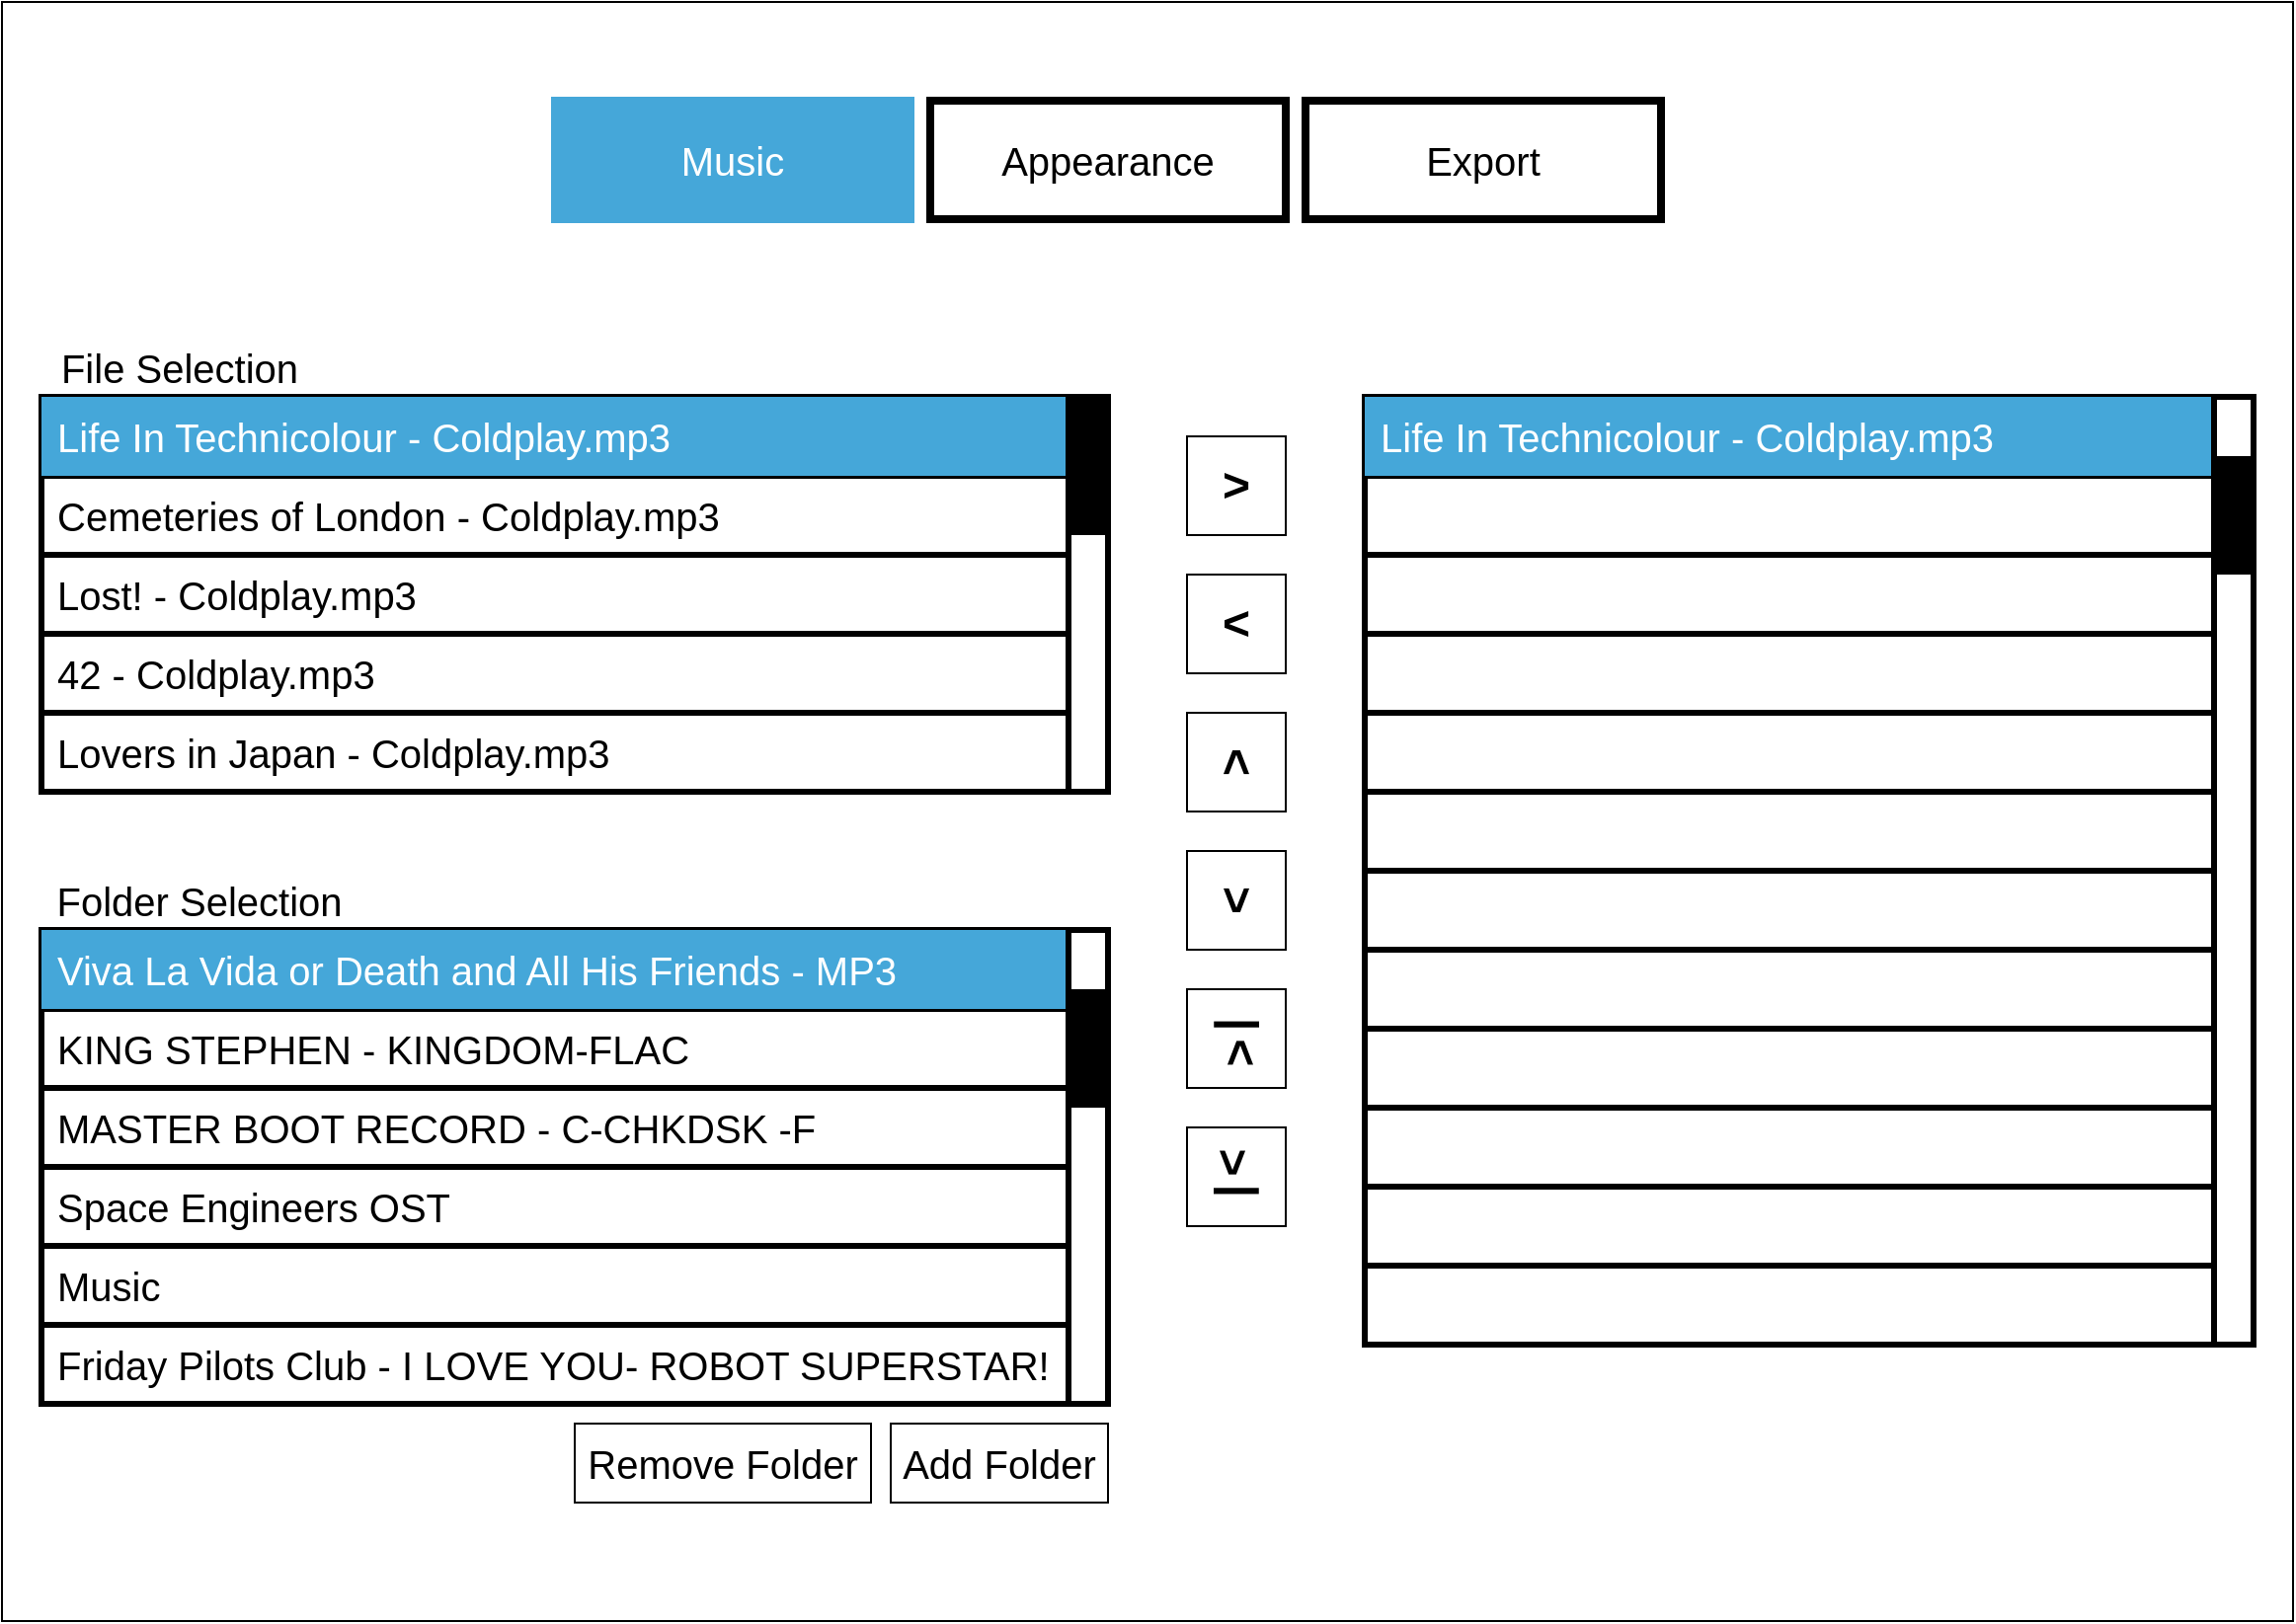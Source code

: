 ﻿<mxfile version="22.1.22" type="embed">
  <diagram id="23iRSUPoRavnBvh4doch" name="Page-1">
    <mxGraphModel dx="1674" dy="1126" grid="1" gridSize="10" guides="1" tooltips="1" connect="1" arrows="1" fold="1" page="1" pageScale="1" pageWidth="1169" pageHeight="827" math="0" shadow="0">
      <root>
        <mxCell id="0" />
        <mxCell id="1" parent="0" />
        <mxCell id="3" value="" style="rounded=0;whiteSpace=wrap;html=1;" vertex="1" parent="1">
          <mxGeometry width="1160" height="820" as="geometry" />
        </mxCell>
        <mxCell id="48" value="" style="shape=table;startSize=0;container=1;collapsible=0;childLayout=tableLayout;rounded=0;align=center;verticalAlign=middle;fontFamily=Helvetica;fontSize=20;fontColor=default;fillColor=none;gradientColor=none;html=1;strokeWidth=3;" vertex="1" parent="1">
          <mxGeometry x="690" y="200" width="450" height="480" as="geometry" />
        </mxCell>
        <mxCell id="49" value="" style="shape=tableRow;horizontal=0;startSize=0;swimlaneHead=0;swimlaneBody=0;strokeColor=inherit;top=0;left=0;bottom=0;right=0;collapsible=0;dropTarget=0;fillColor=none;points=[[0,0.5],[1,0.5]];portConstraint=eastwest;rounded=0;align=center;verticalAlign=middle;fontFamily=Helvetica;fontSize=20;fontColor=default;html=1;" vertex="1" parent="48">
          <mxGeometry width="450" height="40" as="geometry" />
        </mxCell>
        <mxCell id="50" value="Life In Technicolour - Coldplay.mp3" style="shape=partialRectangle;html=1;whiteSpace=wrap;connectable=0;strokeColor=inherit;overflow=hidden;fillColor=#45A7D9;top=0;left=0;bottom=0;right=0;pointerEvents=1;rounded=0;align=left;verticalAlign=middle;fontFamily=Helvetica;fontSize=20;fontColor=#FFFFFF;spacingLeft=6;" vertex="1" parent="49">
          <mxGeometry width="450" height="40" as="geometry">
            <mxRectangle width="450" height="40" as="alternateBounds" />
          </mxGeometry>
        </mxCell>
        <mxCell id="51" value="" style="shape=tableRow;horizontal=0;startSize=0;swimlaneHead=0;swimlaneBody=0;strokeColor=inherit;top=0;left=0;bottom=0;right=0;collapsible=0;dropTarget=0;fillColor=none;points=[[0,0.5],[1,0.5]];portConstraint=eastwest;rounded=0;align=center;verticalAlign=middle;fontFamily=Helvetica;fontSize=20;fontColor=default;html=1;" vertex="1" parent="48">
          <mxGeometry y="40" width="450" height="40" as="geometry" />
        </mxCell>
        <mxCell id="52" value="" style="shape=partialRectangle;html=1;whiteSpace=wrap;connectable=0;strokeColor=inherit;overflow=hidden;fillColor=none;top=0;left=0;bottom=0;right=0;pointerEvents=1;rounded=0;align=center;verticalAlign=middle;fontFamily=Helvetica;fontSize=20;fontColor=default;" vertex="1" parent="51">
          <mxGeometry width="450" height="40" as="geometry">
            <mxRectangle width="450" height="40" as="alternateBounds" />
          </mxGeometry>
        </mxCell>
        <mxCell id="53" value="" style="shape=tableRow;horizontal=0;startSize=0;swimlaneHead=0;swimlaneBody=0;strokeColor=inherit;top=0;left=0;bottom=0;right=0;collapsible=0;dropTarget=0;fillColor=none;points=[[0,0.5],[1,0.5]];portConstraint=eastwest;rounded=0;align=center;verticalAlign=middle;fontFamily=Helvetica;fontSize=20;fontColor=default;html=1;" vertex="1" parent="48">
          <mxGeometry y="80" width="450" height="40" as="geometry" />
        </mxCell>
        <mxCell id="54" value="" style="shape=partialRectangle;html=1;whiteSpace=wrap;connectable=0;strokeColor=inherit;overflow=hidden;fillColor=none;top=0;left=0;bottom=0;right=0;pointerEvents=1;rounded=0;align=center;verticalAlign=middle;fontFamily=Helvetica;fontSize=20;fontColor=default;" vertex="1" parent="53">
          <mxGeometry width="450" height="40" as="geometry">
            <mxRectangle width="450" height="40" as="alternateBounds" />
          </mxGeometry>
        </mxCell>
        <mxCell id="55" value="" style="shape=tableRow;horizontal=0;startSize=0;swimlaneHead=0;swimlaneBody=0;strokeColor=inherit;top=0;left=0;bottom=0;right=0;collapsible=0;dropTarget=0;fillColor=none;points=[[0,0.5],[1,0.5]];portConstraint=eastwest;rounded=0;align=center;verticalAlign=middle;fontFamily=Helvetica;fontSize=20;fontColor=default;html=1;" vertex="1" parent="48">
          <mxGeometry y="120" width="450" height="40" as="geometry" />
        </mxCell>
        <mxCell id="56" value="" style="shape=partialRectangle;html=1;whiteSpace=wrap;connectable=0;strokeColor=inherit;overflow=hidden;fillColor=none;top=0;left=0;bottom=0;right=0;pointerEvents=1;rounded=0;align=center;verticalAlign=middle;fontFamily=Helvetica;fontSize=20;fontColor=default;" vertex="1" parent="55">
          <mxGeometry width="450" height="40" as="geometry">
            <mxRectangle width="450" height="40" as="alternateBounds" />
          </mxGeometry>
        </mxCell>
        <mxCell id="57" value="" style="shape=tableRow;horizontal=0;startSize=0;swimlaneHead=0;swimlaneBody=0;strokeColor=inherit;top=0;left=0;bottom=0;right=0;collapsible=0;dropTarget=0;fillColor=none;points=[[0,0.5],[1,0.5]];portConstraint=eastwest;rounded=0;align=center;verticalAlign=middle;fontFamily=Helvetica;fontSize=20;fontColor=default;html=1;" vertex="1" parent="48">
          <mxGeometry y="160" width="450" height="40" as="geometry" />
        </mxCell>
        <mxCell id="58" value="" style="shape=partialRectangle;html=1;whiteSpace=wrap;connectable=0;strokeColor=inherit;overflow=hidden;fillColor=none;top=0;left=0;bottom=0;right=0;pointerEvents=1;rounded=0;align=center;verticalAlign=middle;fontFamily=Helvetica;fontSize=20;fontColor=default;" vertex="1" parent="57">
          <mxGeometry width="450" height="40" as="geometry">
            <mxRectangle width="450" height="40" as="alternateBounds" />
          </mxGeometry>
        </mxCell>
        <mxCell id="59" value="" style="shape=tableRow;horizontal=0;startSize=0;swimlaneHead=0;swimlaneBody=0;strokeColor=inherit;top=0;left=0;bottom=0;right=0;collapsible=0;dropTarget=0;fillColor=none;points=[[0,0.5],[1,0.5]];portConstraint=eastwest;rounded=0;align=center;verticalAlign=middle;fontFamily=Helvetica;fontSize=20;fontColor=default;html=1;" vertex="1" parent="48">
          <mxGeometry y="200" width="450" height="40" as="geometry" />
        </mxCell>
        <mxCell id="60" value="" style="shape=partialRectangle;html=1;whiteSpace=wrap;connectable=0;strokeColor=inherit;overflow=hidden;fillColor=none;top=0;left=0;bottom=0;right=0;pointerEvents=1;rounded=0;align=center;verticalAlign=middle;fontFamily=Helvetica;fontSize=20;fontColor=default;" vertex="1" parent="59">
          <mxGeometry width="450" height="40" as="geometry">
            <mxRectangle width="450" height="40" as="alternateBounds" />
          </mxGeometry>
        </mxCell>
        <mxCell id="61" value="" style="shape=tableRow;horizontal=0;startSize=0;swimlaneHead=0;swimlaneBody=0;strokeColor=inherit;top=0;left=0;bottom=0;right=0;collapsible=0;dropTarget=0;fillColor=none;points=[[0,0.5],[1,0.5]];portConstraint=eastwest;rounded=0;align=center;verticalAlign=middle;fontFamily=Helvetica;fontSize=20;fontColor=default;html=1;" vertex="1" parent="48">
          <mxGeometry y="240" width="450" height="40" as="geometry" />
        </mxCell>
        <mxCell id="62" value="" style="shape=partialRectangle;html=1;whiteSpace=wrap;connectable=0;strokeColor=inherit;overflow=hidden;fillColor=none;top=0;left=0;bottom=0;right=0;pointerEvents=1;rounded=0;align=center;verticalAlign=middle;fontFamily=Helvetica;fontSize=20;fontColor=default;" vertex="1" parent="61">
          <mxGeometry width="450" height="40" as="geometry">
            <mxRectangle width="450" height="40" as="alternateBounds" />
          </mxGeometry>
        </mxCell>
        <mxCell id="63" value="" style="shape=tableRow;horizontal=0;startSize=0;swimlaneHead=0;swimlaneBody=0;strokeColor=inherit;top=0;left=0;bottom=0;right=0;collapsible=0;dropTarget=0;fillColor=none;points=[[0,0.5],[1,0.5]];portConstraint=eastwest;rounded=0;align=center;verticalAlign=middle;fontFamily=Helvetica;fontSize=20;fontColor=default;html=1;" vertex="1" parent="48">
          <mxGeometry y="280" width="450" height="40" as="geometry" />
        </mxCell>
        <mxCell id="64" value="" style="shape=partialRectangle;html=1;whiteSpace=wrap;connectable=0;strokeColor=inherit;overflow=hidden;fillColor=none;top=0;left=0;bottom=0;right=0;pointerEvents=1;rounded=0;align=center;verticalAlign=middle;fontFamily=Helvetica;fontSize=20;fontColor=default;" vertex="1" parent="63">
          <mxGeometry width="450" height="40" as="geometry">
            <mxRectangle width="450" height="40" as="alternateBounds" />
          </mxGeometry>
        </mxCell>
        <mxCell id="65" value="" style="shape=tableRow;horizontal=0;startSize=0;swimlaneHead=0;swimlaneBody=0;strokeColor=inherit;top=0;left=0;bottom=0;right=0;collapsible=0;dropTarget=0;fillColor=none;points=[[0,0.5],[1,0.5]];portConstraint=eastwest;rounded=0;align=center;verticalAlign=middle;fontFamily=Helvetica;fontSize=20;fontColor=default;html=1;" vertex="1" parent="48">
          <mxGeometry y="320" width="450" height="40" as="geometry" />
        </mxCell>
        <mxCell id="66" value="" style="shape=partialRectangle;html=1;whiteSpace=wrap;connectable=0;strokeColor=inherit;overflow=hidden;fillColor=none;top=0;left=0;bottom=0;right=0;pointerEvents=1;rounded=0;align=center;verticalAlign=middle;fontFamily=Helvetica;fontSize=20;fontColor=default;" vertex="1" parent="65">
          <mxGeometry width="450" height="40" as="geometry">
            <mxRectangle width="450" height="40" as="alternateBounds" />
          </mxGeometry>
        </mxCell>
        <mxCell id="71" style="shape=tableRow;horizontal=0;startSize=0;swimlaneHead=0;swimlaneBody=0;strokeColor=inherit;top=0;left=0;bottom=0;right=0;collapsible=0;dropTarget=0;fillColor=none;points=[[0,0.5],[1,0.5]];portConstraint=eastwest;rounded=0;align=center;verticalAlign=middle;fontFamily=Helvetica;fontSize=20;fontColor=default;html=1;" vertex="1" parent="48">
          <mxGeometry y="360" width="450" height="40" as="geometry" />
        </mxCell>
        <mxCell id="72" style="shape=partialRectangle;html=1;whiteSpace=wrap;connectable=0;strokeColor=inherit;overflow=hidden;fillColor=none;top=0;left=0;bottom=0;right=0;pointerEvents=1;rounded=0;align=center;verticalAlign=middle;fontFamily=Helvetica;fontSize=20;fontColor=default;" vertex="1" parent="71">
          <mxGeometry width="450" height="40" as="geometry">
            <mxRectangle width="450" height="40" as="alternateBounds" />
          </mxGeometry>
        </mxCell>
        <mxCell id="69" style="shape=tableRow;horizontal=0;startSize=0;swimlaneHead=0;swimlaneBody=0;strokeColor=inherit;top=0;left=0;bottom=0;right=0;collapsible=0;dropTarget=0;fillColor=none;points=[[0,0.5],[1,0.5]];portConstraint=eastwest;rounded=0;align=center;verticalAlign=middle;fontFamily=Helvetica;fontSize=20;fontColor=default;html=1;" vertex="1" parent="48">
          <mxGeometry y="400" width="450" height="40" as="geometry" />
        </mxCell>
        <mxCell id="70" style="shape=partialRectangle;html=1;whiteSpace=wrap;connectable=0;strokeColor=inherit;overflow=hidden;fillColor=none;top=0;left=0;bottom=0;right=0;pointerEvents=1;rounded=0;align=center;verticalAlign=middle;fontFamily=Helvetica;fontSize=20;fontColor=default;" vertex="1" parent="69">
          <mxGeometry width="450" height="40" as="geometry">
            <mxRectangle width="450" height="40" as="alternateBounds" />
          </mxGeometry>
        </mxCell>
        <mxCell id="67" style="shape=tableRow;horizontal=0;startSize=0;swimlaneHead=0;swimlaneBody=0;strokeColor=inherit;top=0;left=0;bottom=0;right=0;collapsible=0;dropTarget=0;fillColor=none;points=[[0,0.5],[1,0.5]];portConstraint=eastwest;rounded=0;align=center;verticalAlign=middle;fontFamily=Helvetica;fontSize=20;fontColor=default;html=1;" vertex="1" parent="48">
          <mxGeometry y="440" width="450" height="40" as="geometry" />
        </mxCell>
        <mxCell id="68" style="shape=partialRectangle;html=1;whiteSpace=wrap;connectable=0;strokeColor=inherit;overflow=hidden;fillColor=none;top=0;left=0;bottom=0;right=0;pointerEvents=1;rounded=0;align=center;verticalAlign=middle;fontFamily=Helvetica;fontSize=20;fontColor=default;" vertex="1" parent="67">
          <mxGeometry width="450" height="40" as="geometry">
            <mxRectangle width="450" height="40" as="alternateBounds" />
          </mxGeometry>
        </mxCell>
        <mxCell id="33" value="" style="shape=table;startSize=0;container=1;collapsible=0;childLayout=tableLayout;rounded=0;align=left;verticalAlign=middle;fontFamily=Helvetica;fontSize=20;fontColor=default;fillColor=none;gradientColor=none;html=1;spacingLeft=0;strokeWidth=3;" vertex="1" parent="1">
          <mxGeometry x="20" y="470" width="540" height="240" as="geometry" />
        </mxCell>
        <mxCell id="34" value="" style="shape=tableRow;horizontal=0;startSize=0;swimlaneHead=0;swimlaneBody=0;strokeColor=inherit;top=0;left=0;bottom=0;right=0;collapsible=0;dropTarget=0;fillColor=none;points=[[0,0.5],[1,0.5]];portConstraint=eastwest;rounded=0;align=center;verticalAlign=middle;fontFamily=Helvetica;fontSize=20;fontColor=default;html=1;" vertex="1" parent="33">
          <mxGeometry width="540" height="40" as="geometry" />
        </mxCell>
        <mxCell id="35" value="Viva La Vida or Death and All His Friends - MP3" style="shape=partialRectangle;html=1;whiteSpace=wrap;connectable=0;strokeColor=inherit;overflow=hidden;fillColor=#45A7D9;top=0;left=0;bottom=0;right=0;pointerEvents=1;rounded=0;align=left;verticalAlign=middle;fontFamily=Helvetica;fontSize=20;fontColor=#FFFFFF;labelBorderColor=none;labelBackgroundColor=none;strokeWidth=7;spacingLeft=6;" vertex="1" parent="34">
          <mxGeometry width="540" height="40" as="geometry">
            <mxRectangle width="540" height="40" as="alternateBounds" />
          </mxGeometry>
        </mxCell>
        <mxCell id="36" value="" style="shape=tableRow;horizontal=0;startSize=0;swimlaneHead=0;swimlaneBody=0;strokeColor=inherit;top=0;left=0;bottom=0;right=0;collapsible=0;dropTarget=0;fillColor=none;points=[[0,0.5],[1,0.5]];portConstraint=eastwest;rounded=0;align=center;verticalAlign=middle;fontFamily=Helvetica;fontSize=20;fontColor=default;html=1;" vertex="1" parent="33">
          <mxGeometry y="40" width="540" height="40" as="geometry" />
        </mxCell>
        <mxCell id="37" value="KING STEPHEN - KINGDOM-FLAC" style="shape=partialRectangle;html=1;whiteSpace=wrap;connectable=0;strokeColor=inherit;overflow=hidden;fillColor=none;top=0;left=0;bottom=0;right=0;pointerEvents=1;rounded=0;align=left;verticalAlign=middle;fontFamily=Helvetica;fontSize=20;fontColor=default;spacingLeft=6;" vertex="1" parent="36">
          <mxGeometry width="540" height="40" as="geometry">
            <mxRectangle width="540" height="40" as="alternateBounds" />
          </mxGeometry>
        </mxCell>
        <mxCell id="38" value="" style="shape=tableRow;horizontal=0;startSize=0;swimlaneHead=0;swimlaneBody=0;strokeColor=inherit;top=0;left=0;bottom=0;right=0;collapsible=0;dropTarget=0;fillColor=none;points=[[0,0.5],[1,0.5]];portConstraint=eastwest;rounded=0;align=center;verticalAlign=middle;fontFamily=Helvetica;fontSize=20;fontColor=default;html=1;" vertex="1" parent="33">
          <mxGeometry y="80" width="540" height="40" as="geometry" />
        </mxCell>
        <mxCell id="39" value="MASTER BOOT RECORD - C-CHKDSK -F" style="shape=partialRectangle;html=1;whiteSpace=wrap;connectable=0;strokeColor=inherit;overflow=hidden;fillColor=none;top=0;left=0;bottom=0;right=0;pointerEvents=1;rounded=0;align=left;verticalAlign=middle;fontFamily=Helvetica;fontSize=20;fontColor=default;spacingLeft=6;" vertex="1" parent="38">
          <mxGeometry width="540" height="40" as="geometry">
            <mxRectangle width="540" height="40" as="alternateBounds" />
          </mxGeometry>
        </mxCell>
        <mxCell id="40" value="" style="shape=tableRow;horizontal=0;startSize=0;swimlaneHead=0;swimlaneBody=0;strokeColor=inherit;top=0;left=0;bottom=0;right=0;collapsible=0;dropTarget=0;fillColor=none;points=[[0,0.5],[1,0.5]];portConstraint=eastwest;rounded=0;align=center;verticalAlign=middle;fontFamily=Helvetica;fontSize=20;fontColor=default;html=1;" vertex="1" parent="33">
          <mxGeometry y="120" width="540" height="40" as="geometry" />
        </mxCell>
        <mxCell id="41" value="Space Engineers OST" style="shape=partialRectangle;html=1;whiteSpace=wrap;connectable=0;strokeColor=inherit;overflow=hidden;fillColor=none;top=0;left=0;bottom=0;right=0;pointerEvents=1;rounded=0;align=left;verticalAlign=middle;fontFamily=Helvetica;fontSize=20;fontColor=default;spacingLeft=6;" vertex="1" parent="40">
          <mxGeometry width="540" height="40" as="geometry">
            <mxRectangle width="540" height="40" as="alternateBounds" />
          </mxGeometry>
        </mxCell>
        <mxCell id="42" value="" style="shape=tableRow;horizontal=0;startSize=0;swimlaneHead=0;swimlaneBody=0;strokeColor=inherit;top=0;left=0;bottom=0;right=0;collapsible=0;dropTarget=0;fillColor=none;points=[[0,0.5],[1,0.5]];portConstraint=eastwest;rounded=0;align=center;verticalAlign=middle;fontFamily=Helvetica;fontSize=20;fontColor=default;html=1;" vertex="1" parent="33">
          <mxGeometry y="160" width="540" height="40" as="geometry" />
        </mxCell>
        <mxCell id="43" value="Music" style="shape=partialRectangle;html=1;whiteSpace=wrap;connectable=0;strokeColor=inherit;overflow=hidden;fillColor=none;top=0;left=0;bottom=0;right=0;pointerEvents=1;rounded=0;align=left;verticalAlign=middle;fontFamily=Helvetica;fontSize=20;fontColor=default;spacingLeft=6;" vertex="1" parent="42">
          <mxGeometry width="540" height="40" as="geometry">
            <mxRectangle width="540" height="40" as="alternateBounds" />
          </mxGeometry>
        </mxCell>
        <mxCell id="44" value="" style="shape=tableRow;horizontal=0;startSize=0;swimlaneHead=0;swimlaneBody=0;strokeColor=inherit;top=0;left=0;bottom=0;right=0;collapsible=0;dropTarget=0;fillColor=none;points=[[0,0.5],[1,0.5]];portConstraint=eastwest;rounded=0;align=center;verticalAlign=middle;fontFamily=Helvetica;fontSize=20;fontColor=default;html=1;" vertex="1" parent="33">
          <mxGeometry y="200" width="540" height="40" as="geometry" />
        </mxCell>
        <mxCell id="45" value="Friday Pilots Club - I LOVE YOU- ROBOT SUPERSTAR!" style="shape=partialRectangle;html=1;whiteSpace=wrap;connectable=0;strokeColor=inherit;overflow=hidden;fillColor=none;top=0;left=0;bottom=0;right=0;pointerEvents=1;rounded=0;align=left;verticalAlign=middle;fontFamily=Helvetica;fontSize=20;fontColor=default;spacingLeft=6;" vertex="1" parent="44">
          <mxGeometry width="540" height="40" as="geometry">
            <mxRectangle width="540" height="40" as="alternateBounds" />
          </mxGeometry>
        </mxCell>
        <mxCell id="5" value="&lt;font style=&quot;font-size: 20px;&quot;&gt;Music&lt;/font&gt;" style="rounded=0;whiteSpace=wrap;html=1;strokeColor=#45A7D9;strokeWidth=4;fillColor=#45A7D9;fontColor=#FFFFFF;" vertex="1" parent="1">
          <mxGeometry x="280" y="50" width="180" height="60" as="geometry" />
        </mxCell>
        <mxCell id="6" value="&lt;font style=&quot;font-size: 20px;&quot;&gt;Appearance&lt;/font&gt;" style="rounded=0;whiteSpace=wrap;html=1;strokeWidth=4;" vertex="1" parent="1">
          <mxGeometry x="470" y="50" width="180" height="60" as="geometry" />
        </mxCell>
        <mxCell id="7" value="&lt;font style=&quot;font-size: 20px;&quot;&gt;Export&lt;/font&gt;" style="rounded=0;whiteSpace=wrap;html=1;strokeWidth=4;" vertex="1" parent="1">
          <mxGeometry x="660" y="50" width="180" height="60" as="geometry" />
        </mxCell>
        <mxCell id="11" value="File Selection" style="text;html=1;strokeColor=none;fillColor=none;align=center;verticalAlign=middle;whiteSpace=wrap;rounded=0;fontSize=20;fontFamily=Helvetica;fontColor=default;" vertex="1" parent="1">
          <mxGeometry x="20" y="170" width="140" height="30" as="geometry" />
        </mxCell>
        <mxCell id="12" value="Folder Selection" style="text;html=1;strokeColor=none;fillColor=none;align=center;verticalAlign=middle;whiteSpace=wrap;rounded=0;fontSize=20;fontFamily=Helvetica;fontColor=default;" vertex="1" parent="1">
          <mxGeometry x="20" y="440" width="160" height="30" as="geometry" />
        </mxCell>
        <mxCell id="13" value="&lt;font style=&quot;font-size: 24px;&quot;&gt;&lt;b&gt;&amp;gt;&lt;/b&gt;&lt;/font&gt;" style="whiteSpace=wrap;html=1;aspect=fixed;rounded=0;align=center;verticalAlign=middle;fontFamily=Helvetica;fontSize=20;fontColor=default;fillColor=none;gradientColor=none;" vertex="1" parent="1">
          <mxGeometry x="600" y="220" width="50" height="50" as="geometry" />
        </mxCell>
        <mxCell id="14" value="&lt;font style=&quot;font-size: 24px;&quot;&gt;&lt;b&gt;&amp;lt;&lt;/b&gt;&lt;/font&gt;" style="whiteSpace=wrap;html=1;aspect=fixed;rounded=0;align=center;verticalAlign=middle;fontFamily=Helvetica;fontSize=20;fontColor=default;fillColor=none;gradientColor=none;" vertex="1" parent="1">
          <mxGeometry x="600" y="290" width="50" height="50" as="geometry" />
        </mxCell>
        <mxCell id="15" value="&lt;font style=&quot;font-size: 24px;&quot;&gt;&lt;b&gt;&amp;lt;&lt;/b&gt;&lt;/font&gt;" style="whiteSpace=wrap;html=1;aspect=fixed;rounded=0;align=center;verticalAlign=middle;fontFamily=Helvetica;fontSize=20;fontColor=default;fillColor=none;gradientColor=none;rotation=90;" vertex="1" parent="1">
          <mxGeometry x="600" y="360" width="50" height="50" as="geometry" />
        </mxCell>
        <mxCell id="16" value="&lt;font style=&quot;font-size: 24px;&quot;&gt;&lt;b&gt;&amp;lt;&lt;/b&gt;&lt;/font&gt;" style="whiteSpace=wrap;html=1;aspect=fixed;rounded=0;align=center;verticalAlign=middle;fontFamily=Helvetica;fontSize=20;fontColor=default;fillColor=none;gradientColor=none;rotation=-90;direction=west;flipH=0;flipV=1;" vertex="1" parent="1">
          <mxGeometry x="600" y="430" width="50" height="50" as="geometry" />
        </mxCell>
        <mxCell id="17" value="&lt;font face=&quot;Courier New&quot; style=&quot;font-size: 24px;&quot;&gt;&lt;b&gt;|&amp;lt;&lt;/b&gt;&lt;/font&gt;" style="whiteSpace=wrap;html=1;aspect=fixed;rounded=0;align=center;verticalAlign=middle;fontFamily=Helvetica;fontSize=20;fontColor=default;fillColor=none;gradientColor=none;rotation=90;" vertex="1" parent="1">
          <mxGeometry x="600" y="500" width="50" height="50" as="geometry" />
        </mxCell>
        <mxCell id="18" value="&lt;font face=&quot;Courier New&quot; style=&quot;font-size: 24px;&quot;&gt;&lt;b&gt;|&amp;lt;&lt;/b&gt;&lt;/font&gt;" style="whiteSpace=wrap;html=1;aspect=fixed;rounded=0;align=center;verticalAlign=middle;fontFamily=Helvetica;fontSize=20;fontColor=default;fillColor=none;gradientColor=none;rotation=-90;direction=west;flipH=0;flipV=1;" vertex="1" parent="1">
          <mxGeometry x="600" y="570" width="50" height="50" as="geometry" />
        </mxCell>
        <mxCell id="20" value="Add Folder" style="rounded=0;whiteSpace=wrap;html=1;align=center;verticalAlign=middle;fontFamily=Helvetica;fontSize=20;fontColor=default;fillColor=none;gradientColor=none;" vertex="1" parent="1">
          <mxGeometry x="450" y="720" width="110" height="40" as="geometry" />
        </mxCell>
        <mxCell id="21" value="Remove Folder" style="rounded=0;whiteSpace=wrap;html=1;align=center;verticalAlign=middle;fontFamily=Helvetica;fontSize=20;fontColor=default;fillColor=none;gradientColor=none;" vertex="1" parent="1">
          <mxGeometry x="290" y="720" width="150" height="40" as="geometry" />
        </mxCell>
        <mxCell id="22" value="" style="shape=table;startSize=0;container=1;collapsible=0;childLayout=tableLayout;rounded=0;align=center;verticalAlign=middle;fontFamily=Helvetica;fontSize=20;fontColor=default;fillColor=none;gradientColor=none;html=1;strokeWidth=3;" vertex="1" parent="1">
          <mxGeometry x="20" y="200" width="540" height="200" as="geometry" />
        </mxCell>
        <mxCell id="23" value="" style="shape=tableRow;horizontal=0;startSize=0;swimlaneHead=0;swimlaneBody=0;strokeColor=inherit;top=0;left=0;bottom=0;right=0;collapsible=0;dropTarget=0;fillColor=none;points=[[0,0.5],[1,0.5]];portConstraint=eastwest;rounded=0;align=center;verticalAlign=middle;fontFamily=Helvetica;fontSize=20;fontColor=default;html=1;" vertex="1" parent="22">
          <mxGeometry width="540" height="40" as="geometry" />
        </mxCell>
        <mxCell id="24" value="Life In Technicolour - Coldplay.mp3" style="shape=partialRectangle;html=1;whiteSpace=wrap;connectable=0;strokeColor=default;overflow=hidden;fillColor=#45A7D9;top=0;left=0;bottom=0;right=0;pointerEvents=1;rounded=0;align=left;verticalAlign=middle;fontFamily=Helvetica;fontSize=20;fontColor=#FFFFFF;spacingLeft=6;strokeWidth=3;" vertex="1" parent="23">
          <mxGeometry width="540" height="40" as="geometry">
            <mxRectangle width="540" height="40" as="alternateBounds" />
          </mxGeometry>
        </mxCell>
        <mxCell id="25" value="" style="shape=tableRow;horizontal=0;startSize=0;swimlaneHead=0;swimlaneBody=0;strokeColor=inherit;top=0;left=0;bottom=0;right=0;collapsible=0;dropTarget=0;fillColor=none;points=[[0,0.5],[1,0.5]];portConstraint=eastwest;rounded=0;align=center;verticalAlign=middle;fontFamily=Helvetica;fontSize=20;fontColor=default;html=1;" vertex="1" parent="22">
          <mxGeometry y="40" width="540" height="40" as="geometry" />
        </mxCell>
        <mxCell id="26" value="Cemeteries of London - Coldplay.mp3" style="shape=partialRectangle;html=1;whiteSpace=wrap;connectable=0;strokeColor=inherit;overflow=hidden;fillColor=none;top=0;left=0;bottom=0;right=0;pointerEvents=1;rounded=0;align=left;verticalAlign=middle;fontFamily=Helvetica;fontSize=20;fontColor=default;spacingLeft=6;" vertex="1" parent="25">
          <mxGeometry width="540" height="40" as="geometry">
            <mxRectangle width="540" height="40" as="alternateBounds" />
          </mxGeometry>
        </mxCell>
        <mxCell id="27" value="" style="shape=tableRow;horizontal=0;startSize=0;swimlaneHead=0;swimlaneBody=0;strokeColor=inherit;top=0;left=0;bottom=0;right=0;collapsible=0;dropTarget=0;fillColor=none;points=[[0,0.5],[1,0.5]];portConstraint=eastwest;rounded=0;align=center;verticalAlign=middle;fontFamily=Helvetica;fontSize=20;fontColor=default;html=1;" vertex="1" parent="22">
          <mxGeometry y="80" width="540" height="40" as="geometry" />
        </mxCell>
        <mxCell id="28" value="Lost! - Coldplay.mp3" style="shape=partialRectangle;html=1;whiteSpace=wrap;connectable=0;strokeColor=inherit;overflow=hidden;fillColor=none;top=0;left=0;bottom=0;right=0;pointerEvents=1;rounded=0;align=left;verticalAlign=middle;fontFamily=Helvetica;fontSize=20;fontColor=default;spacingLeft=6;" vertex="1" parent="27">
          <mxGeometry width="540" height="40" as="geometry">
            <mxRectangle width="540" height="40" as="alternateBounds" />
          </mxGeometry>
        </mxCell>
        <mxCell id="29" value="" style="shape=tableRow;horizontal=0;startSize=0;swimlaneHead=0;swimlaneBody=0;strokeColor=inherit;top=0;left=0;bottom=0;right=0;collapsible=0;dropTarget=0;fillColor=none;points=[[0,0.5],[1,0.5]];portConstraint=eastwest;rounded=0;align=center;verticalAlign=middle;fontFamily=Helvetica;fontSize=20;fontColor=default;html=1;" vertex="1" parent="22">
          <mxGeometry y="120" width="540" height="40" as="geometry" />
        </mxCell>
        <mxCell id="30" value="42 - Coldplay.mp3" style="shape=partialRectangle;html=1;whiteSpace=wrap;connectable=0;strokeColor=inherit;overflow=hidden;fillColor=none;top=0;left=0;bottom=0;right=0;pointerEvents=1;rounded=0;align=left;verticalAlign=middle;fontFamily=Helvetica;fontSize=20;fontColor=default;spacingLeft=6;" vertex="1" parent="29">
          <mxGeometry width="540" height="40" as="geometry">
            <mxRectangle width="540" height="40" as="alternateBounds" />
          </mxGeometry>
        </mxCell>
        <mxCell id="31" value="" style="shape=tableRow;horizontal=0;startSize=0;swimlaneHead=0;swimlaneBody=0;strokeColor=inherit;top=0;left=0;bottom=0;right=0;collapsible=0;dropTarget=0;fillColor=none;points=[[0,0.5],[1,0.5]];portConstraint=eastwest;rounded=0;align=center;verticalAlign=middle;fontFamily=Helvetica;fontSize=20;fontColor=default;html=1;" vertex="1" parent="22">
          <mxGeometry y="160" width="540" height="40" as="geometry" />
        </mxCell>
        <mxCell id="32" value="Lovers in Japan - Coldplay.mp3" style="shape=partialRectangle;html=1;whiteSpace=wrap;connectable=0;strokeColor=inherit;overflow=hidden;fillColor=none;top=0;left=0;bottom=0;right=0;pointerEvents=1;rounded=0;align=left;verticalAlign=middle;fontFamily=Helvetica;fontSize=20;fontColor=default;spacingLeft=6;" vertex="1" parent="31">
          <mxGeometry width="540" height="40" as="geometry">
            <mxRectangle width="540" height="40" as="alternateBounds" />
          </mxGeometry>
        </mxCell>
        <mxCell id="75" value="" style="group" vertex="1" connectable="0" parent="1">
          <mxGeometry x="540" y="200" width="20" height="200" as="geometry" />
        </mxCell>
        <mxCell id="73" value="" style="rounded=0;whiteSpace=wrap;html=1;pointerEvents=1;strokeColor=default;align=left;verticalAlign=middle;fontFamily=Helvetica;fontSize=20;fontColor=default;fillColor=default;strokeWidth=3;" vertex="1" parent="75">
          <mxGeometry width="20" height="200" as="geometry" />
        </mxCell>
        <mxCell id="74" value="" style="rounded=0;whiteSpace=wrap;html=1;pointerEvents=1;strokeColor=inherit;align=left;verticalAlign=middle;fontFamily=Helvetica;fontSize=20;fontColor=default;fillColor=#000000;" vertex="1" parent="75">
          <mxGeometry width="20" height="70" as="geometry" />
        </mxCell>
        <mxCell id="76" value="" style="group" vertex="1" connectable="0" parent="1">
          <mxGeometry x="540" y="470" width="20" height="240" as="geometry" />
        </mxCell>
        <mxCell id="77" value="" style="rounded=0;whiteSpace=wrap;html=1;pointerEvents=1;strokeColor=default;align=left;verticalAlign=middle;fontFamily=Helvetica;fontSize=20;fontColor=default;fillColor=default;strokeWidth=3;" vertex="1" parent="76">
          <mxGeometry width="20" height="240" as="geometry" />
        </mxCell>
        <mxCell id="78" value="" style="rounded=0;whiteSpace=wrap;html=1;pointerEvents=1;strokeColor=inherit;align=left;verticalAlign=middle;fontFamily=Helvetica;fontSize=20;fontColor=default;fillColor=#000000;" vertex="1" parent="76">
          <mxGeometry y="30" width="20" height="60" as="geometry" />
        </mxCell>
        <mxCell id="80" value="" style="group" vertex="1" connectable="0" parent="1">
          <mxGeometry x="1120" y="200" width="20" height="480" as="geometry" />
        </mxCell>
        <mxCell id="81" value="" style="rounded=0;whiteSpace=wrap;html=1;pointerEvents=1;strokeColor=default;align=left;verticalAlign=middle;fontFamily=Helvetica;fontSize=20;fontColor=default;fillColor=default;strokeWidth=3;" vertex="1" parent="80">
          <mxGeometry width="20" height="480" as="geometry" />
        </mxCell>
        <mxCell id="82" value="" style="rounded=0;whiteSpace=wrap;html=1;pointerEvents=1;strokeColor=inherit;align=left;verticalAlign=middle;fontFamily=Helvetica;fontSize=20;fontColor=default;fillColor=#000000;" vertex="1" parent="80">
          <mxGeometry y="30" width="20" height="60" as="geometry" />
        </mxCell>
      </root>
    </mxGraphModel>
  </diagram>
</mxfile>

